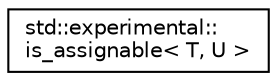 digraph "Graphe hiérarchique des classes"
{
 // INTERACTIVE_SVG=YES
  edge [fontname="Helvetica",fontsize="10",labelfontname="Helvetica",labelfontsize="10"];
  node [fontname="Helvetica",fontsize="10",shape=record];
  rankdir="LR";
  Node0 [label="std::experimental::\lis_assignable\< T, U \>",height=0.2,width=0.4,color="black", fillcolor="white", style="filled",URL="$structstd_1_1experimental_1_1is__assignable.html"];
}
